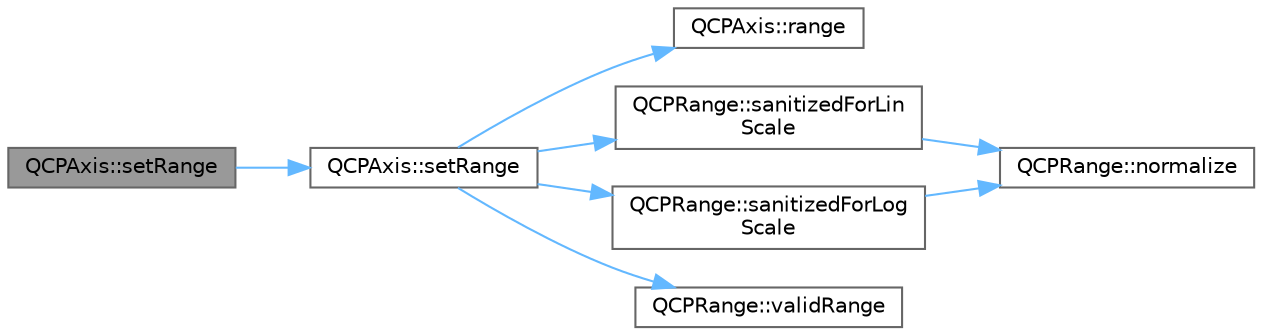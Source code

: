 digraph "QCPAxis::setRange"
{
 // LATEX_PDF_SIZE
  bgcolor="transparent";
  edge [fontname=Helvetica,fontsize=10,labelfontname=Helvetica,labelfontsize=10];
  node [fontname=Helvetica,fontsize=10,shape=box,height=0.2,width=0.4];
  rankdir="LR";
  Node1 [label="QCPAxis::setRange",height=0.2,width=0.4,color="gray40", fillcolor="grey60", style="filled", fontcolor="black",tooltip=" "];
  Node1 -> Node2 [color="steelblue1",style="solid"];
  Node2 [label="QCPAxis::setRange",height=0.2,width=0.4,color="grey40", fillcolor="white", style="filled",URL="$class_q_c_p_axis.html#aebdfea5d44c3a0ad2b4700cd4d25b641",tooltip=" "];
  Node2 -> Node3 [color="steelblue1",style="solid"];
  Node3 [label="QCPAxis::range",height=0.2,width=0.4,color="grey40", fillcolor="white", style="filled",URL="$class_q_c_p_axis.html#ac4058855a81f1a883cf2e754f6a6acb1",tooltip=" "];
  Node2 -> Node4 [color="steelblue1",style="solid"];
  Node4 [label="QCPRange::sanitizedForLin\lScale",height=0.2,width=0.4,color="grey40", fillcolor="white", style="filled",URL="$class_q_c_p_range.html#a808751fdd9b17ef52327ba011df2e5f1",tooltip=" "];
  Node4 -> Node5 [color="steelblue1",style="solid"];
  Node5 [label="QCPRange::normalize",height=0.2,width=0.4,color="grey40", fillcolor="white", style="filled",URL="$class_q_c_p_range.html#af914a7740269b0604d0827c634a878a9",tooltip=" "];
  Node2 -> Node6 [color="steelblue1",style="solid"];
  Node6 [label="QCPRange::sanitizedForLog\lScale",height=0.2,width=0.4,color="grey40", fillcolor="white", style="filled",URL="$class_q_c_p_range.html#a3d66288d66e1d6df3636075eb42502ee",tooltip=" "];
  Node6 -> Node5 [color="steelblue1",style="solid"];
  Node2 -> Node7 [color="steelblue1",style="solid"];
  Node7 [label="QCPRange::validRange",height=0.2,width=0.4,color="grey40", fillcolor="white", style="filled",URL="$class_q_c_p_range.html#ab38bd4841c77c7bb86c9eea0f142dcc0",tooltip=" "];
}
